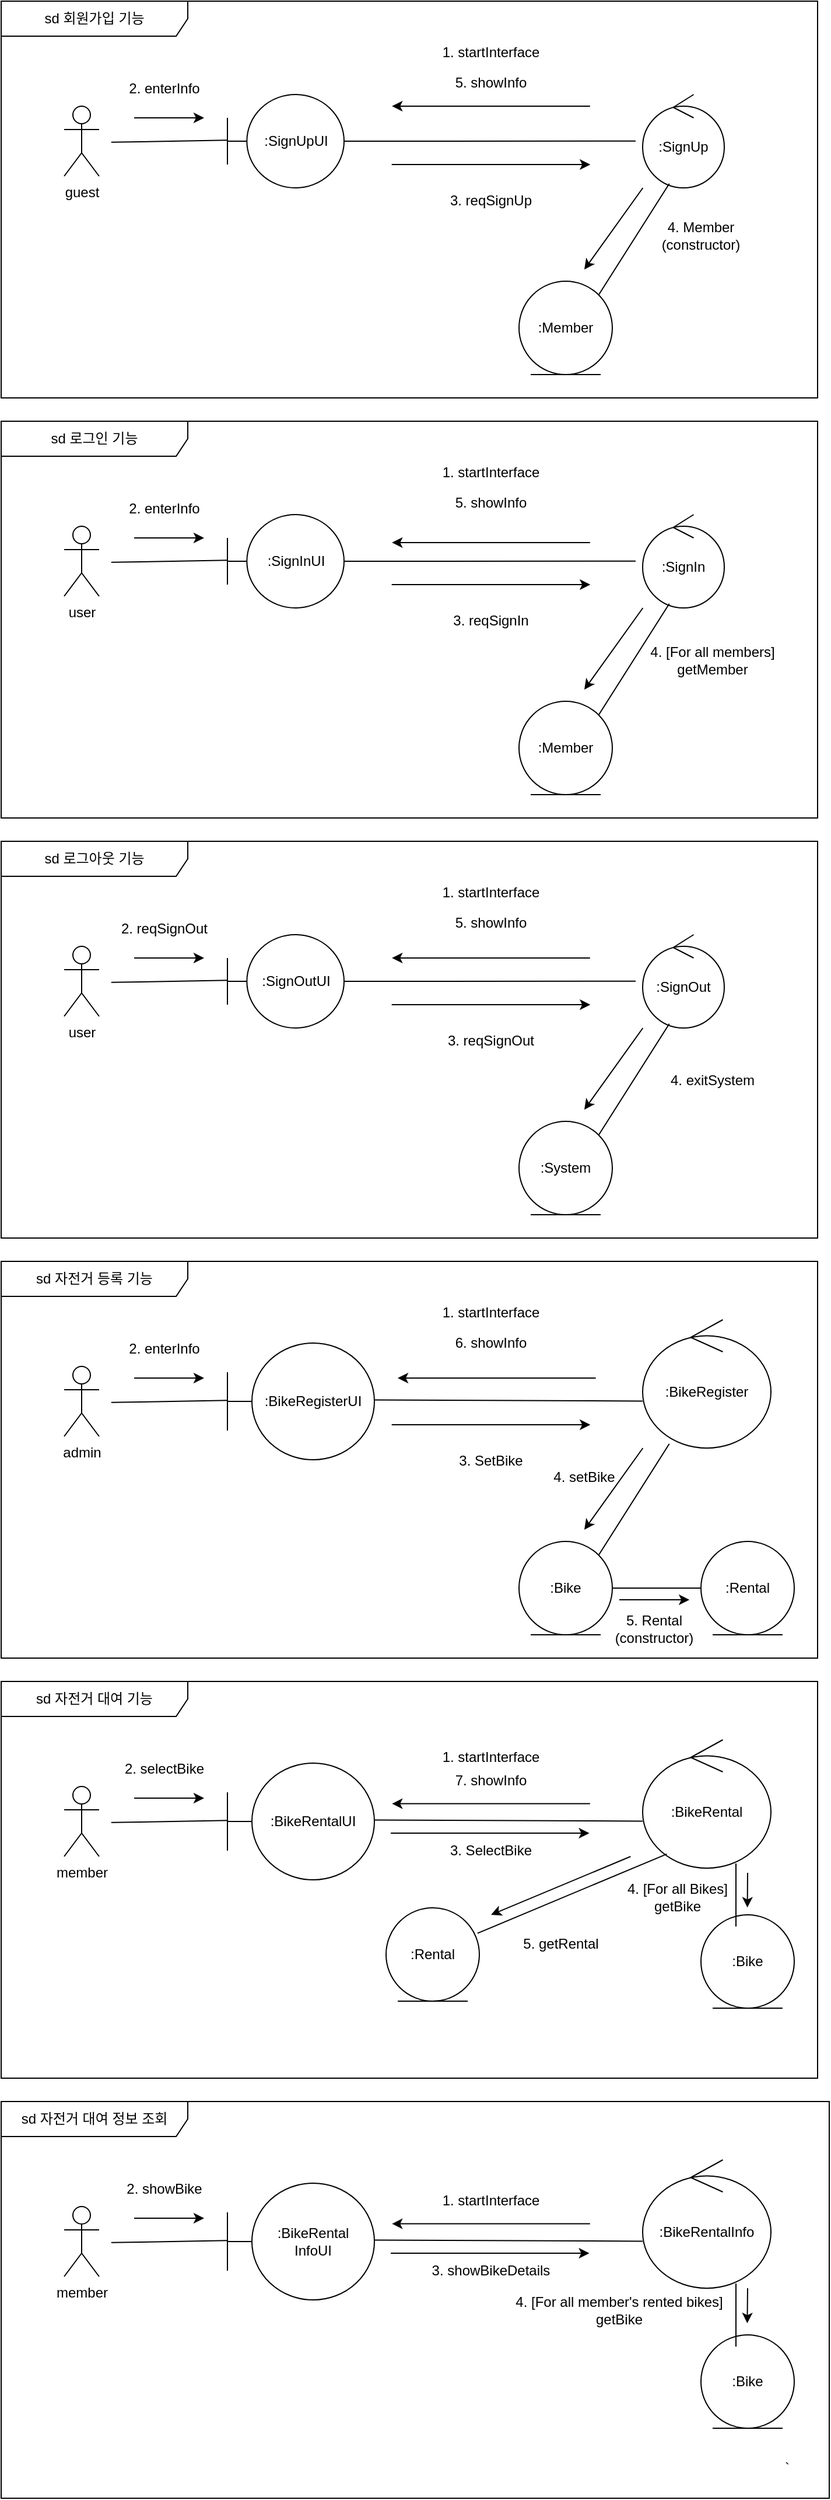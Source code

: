 <mxfile version="27.0.6">
  <diagram name="페이지-1" id="GskfBj6XqZg_wejS5Stw">
    <mxGraphModel dx="1103" dy="609" grid="1" gridSize="10" guides="1" tooltips="1" connect="1" arrows="1" fold="1" page="1" pageScale="1" pageWidth="827" pageHeight="1169" math="0" shadow="0">
      <root>
        <mxCell id="0" />
        <mxCell id="1" parent="0" />
        <mxCell id="6aV7GNjAsovPogsCfTCr-1" value="sd 회원가입 기능" style="shape=umlFrame;whiteSpace=wrap;html=1;pointerEvents=0;recursiveResize=0;container=1;collapsible=0;width=160;" parent="1" vertex="1">
          <mxGeometry x="40" y="120" width="700" height="340" as="geometry" />
        </mxCell>
        <mxCell id="6aV7GNjAsovPogsCfTCr-2" value="guest" style="shape=umlActor;verticalLabelPosition=bottom;verticalAlign=top;html=1;outlineConnect=0;" parent="6aV7GNjAsovPogsCfTCr-1" vertex="1">
          <mxGeometry x="54" y="90" width="30" height="60" as="geometry" />
        </mxCell>
        <mxCell id="6aV7GNjAsovPogsCfTCr-3" value=":SignUpUI" style="shape=umlBoundary;whiteSpace=wrap;html=1;" parent="6aV7GNjAsovPogsCfTCr-1" vertex="1">
          <mxGeometry x="194" y="80" width="100" height="80" as="geometry" />
        </mxCell>
        <mxCell id="6aV7GNjAsovPogsCfTCr-4" value=":SignUp" style="ellipse;shape=umlControl;whiteSpace=wrap;html=1;" parent="6aV7GNjAsovPogsCfTCr-1" vertex="1">
          <mxGeometry x="550" y="80" width="70" height="80" as="geometry" />
        </mxCell>
        <mxCell id="6aV7GNjAsovPogsCfTCr-5" value=":Member" style="ellipse;shape=umlEntity;whiteSpace=wrap;html=1;" parent="6aV7GNjAsovPogsCfTCr-1" vertex="1">
          <mxGeometry x="444" y="240" width="80" height="80" as="geometry" />
        </mxCell>
        <mxCell id="6aV7GNjAsovPogsCfTCr-6" value="" style="endArrow=none;html=1;rounded=0;" parent="6aV7GNjAsovPogsCfTCr-1" edge="1">
          <mxGeometry width="50" height="50" relative="1" as="geometry">
            <mxPoint x="294" y="120" as="sourcePoint" />
            <mxPoint x="544.0" y="119.851" as="targetPoint" />
          </mxGeometry>
        </mxCell>
        <mxCell id="6aV7GNjAsovPogsCfTCr-7" value="" style="endArrow=none;html=1;rounded=0;entryX=0.412;entryY=0.955;entryDx=0;entryDy=0;entryPerimeter=0;exitX=1;exitY=0;exitDx=0;exitDy=0;" parent="6aV7GNjAsovPogsCfTCr-1" source="6aV7GNjAsovPogsCfTCr-5" edge="1">
          <mxGeometry width="50" height="50" relative="1" as="geometry">
            <mxPoint x="514" y="290" as="sourcePoint" />
            <mxPoint x="572.84" y="156.4" as="targetPoint" />
          </mxGeometry>
        </mxCell>
        <mxCell id="6aV7GNjAsovPogsCfTCr-8" value="" style="endArrow=none;html=1;rounded=0;entryX=-0.004;entryY=0.473;entryDx=0;entryDy=0;entryPerimeter=0;" parent="6aV7GNjAsovPogsCfTCr-1" edge="1">
          <mxGeometry width="50" height="50" relative="1" as="geometry">
            <mxPoint x="94.4" y="120.9" as="sourcePoint" />
            <mxPoint x="194.0" y="119.11" as="targetPoint" />
          </mxGeometry>
        </mxCell>
        <mxCell id="6aV7GNjAsovPogsCfTCr-9" value="" style="endArrow=classic;html=1;rounded=0;entryX=0.729;entryY=0.16;entryDx=0;entryDy=0;entryPerimeter=0;" parent="6aV7GNjAsovPogsCfTCr-1" edge="1">
          <mxGeometry width="50" height="50" relative="1" as="geometry">
            <mxPoint x="334.85" y="140" as="sourcePoint" />
            <mxPoint x="505.15" y="140.0" as="targetPoint" />
          </mxGeometry>
        </mxCell>
        <mxCell id="6aV7GNjAsovPogsCfTCr-10" value="" style="endArrow=classic;html=1;rounded=0;entryX=0.414;entryY=0.38;entryDx=0;entryDy=0;entryPerimeter=0;exitX=0.714;exitY=0.26;exitDx=0;exitDy=0;exitPerimeter=0;" parent="6aV7GNjAsovPogsCfTCr-1" edge="1">
          <mxGeometry width="50" height="50" relative="1" as="geometry">
            <mxPoint x="504.9" y="90.0" as="sourcePoint" />
            <mxPoint x="335.1" y="90.0" as="targetPoint" />
            <Array as="points">
              <mxPoint x="415.3" y="90" />
            </Array>
          </mxGeometry>
        </mxCell>
        <mxCell id="6aV7GNjAsovPogsCfTCr-11" value="" style="endArrow=classic;html=1;rounded=0;" parent="6aV7GNjAsovPogsCfTCr-1" edge="1">
          <mxGeometry width="50" height="50" relative="1" as="geometry">
            <mxPoint x="114" y="100" as="sourcePoint" />
            <mxPoint x="174" y="100" as="targetPoint" />
          </mxGeometry>
        </mxCell>
        <mxCell id="6aV7GNjAsovPogsCfTCr-12" value="" style="endArrow=classic;html=1;rounded=0;entryX=0.714;entryY=0.42;entryDx=0;entryDy=0;entryPerimeter=0;exitX=0.714;exitY=0.26;exitDx=0;exitDy=0;exitPerimeter=0;" parent="6aV7GNjAsovPogsCfTCr-1" edge="1">
          <mxGeometry width="50" height="50" relative="1" as="geometry">
            <mxPoint x="550.2" y="160.0" as="sourcePoint" />
            <mxPoint x="500.0" y="230.0" as="targetPoint" />
            <Array as="points" />
          </mxGeometry>
        </mxCell>
        <mxCell id="6aV7GNjAsovPogsCfTCr-13" value="2. enterInfo" style="text;html=1;align=center;verticalAlign=middle;whiteSpace=wrap;rounded=0;" parent="6aV7GNjAsovPogsCfTCr-1" vertex="1">
          <mxGeometry x="100" y="60" width="80" height="30" as="geometry" />
        </mxCell>
        <mxCell id="6aV7GNjAsovPogsCfTCr-14" value="3. reqSignUp" style="text;html=1;align=center;verticalAlign=middle;whiteSpace=wrap;rounded=0;" parent="6aV7GNjAsovPogsCfTCr-1" vertex="1">
          <mxGeometry x="360" y="156" width="120" height="30" as="geometry" />
        </mxCell>
        <mxCell id="6aV7GNjAsovPogsCfTCr-15" value="1. startInterface" style="text;html=1;align=center;verticalAlign=middle;whiteSpace=wrap;rounded=0;" parent="6aV7GNjAsovPogsCfTCr-1" vertex="1">
          <mxGeometry x="360" y="29" width="120" height="30" as="geometry" />
        </mxCell>
        <mxCell id="6aV7GNjAsovPogsCfTCr-16" value="5. showInfo" style="text;html=1;align=center;verticalAlign=middle;whiteSpace=wrap;rounded=0;" parent="6aV7GNjAsovPogsCfTCr-1" vertex="1">
          <mxGeometry x="360" y="55" width="120" height="30" as="geometry" />
        </mxCell>
        <mxCell id="6aV7GNjAsovPogsCfTCr-17" value="4. Member&lt;div&gt;(constructor)&lt;/div&gt;" style="text;html=1;align=center;verticalAlign=middle;whiteSpace=wrap;rounded=0;" parent="6aV7GNjAsovPogsCfTCr-1" vertex="1">
          <mxGeometry x="540" y="186" width="120" height="30" as="geometry" />
        </mxCell>
        <mxCell id="6aV7GNjAsovPogsCfTCr-18" value="sd 로그인 기능" style="shape=umlFrame;whiteSpace=wrap;html=1;pointerEvents=0;recursiveResize=0;container=1;collapsible=0;width=160;" parent="1" vertex="1">
          <mxGeometry x="40" y="480" width="700" height="340" as="geometry" />
        </mxCell>
        <mxCell id="6aV7GNjAsovPogsCfTCr-19" value="user" style="shape=umlActor;verticalLabelPosition=bottom;verticalAlign=top;html=1;outlineConnect=0;" parent="6aV7GNjAsovPogsCfTCr-18" vertex="1">
          <mxGeometry x="54" y="90" width="30" height="60" as="geometry" />
        </mxCell>
        <mxCell id="6aV7GNjAsovPogsCfTCr-20" value=":SignInUI" style="shape=umlBoundary;whiteSpace=wrap;html=1;" parent="6aV7GNjAsovPogsCfTCr-18" vertex="1">
          <mxGeometry x="194" y="80" width="100" height="80" as="geometry" />
        </mxCell>
        <mxCell id="6aV7GNjAsovPogsCfTCr-21" value=":SignIn" style="ellipse;shape=umlControl;whiteSpace=wrap;html=1;" parent="6aV7GNjAsovPogsCfTCr-18" vertex="1">
          <mxGeometry x="550" y="80" width="70" height="80" as="geometry" />
        </mxCell>
        <mxCell id="6aV7GNjAsovPogsCfTCr-22" value=":Member" style="ellipse;shape=umlEntity;whiteSpace=wrap;html=1;" parent="6aV7GNjAsovPogsCfTCr-18" vertex="1">
          <mxGeometry x="444" y="240" width="80" height="80" as="geometry" />
        </mxCell>
        <mxCell id="6aV7GNjAsovPogsCfTCr-23" value="" style="endArrow=none;html=1;rounded=0;" parent="6aV7GNjAsovPogsCfTCr-18" edge="1">
          <mxGeometry width="50" height="50" relative="1" as="geometry">
            <mxPoint x="294" y="120" as="sourcePoint" />
            <mxPoint x="544.0" y="119.851" as="targetPoint" />
          </mxGeometry>
        </mxCell>
        <mxCell id="6aV7GNjAsovPogsCfTCr-24" value="" style="endArrow=none;html=1;rounded=0;entryX=0.412;entryY=0.955;entryDx=0;entryDy=0;entryPerimeter=0;exitX=1;exitY=0;exitDx=0;exitDy=0;" parent="6aV7GNjAsovPogsCfTCr-18" source="6aV7GNjAsovPogsCfTCr-22" edge="1">
          <mxGeometry width="50" height="50" relative="1" as="geometry">
            <mxPoint x="514" y="290" as="sourcePoint" />
            <mxPoint x="572.84" y="156.4" as="targetPoint" />
          </mxGeometry>
        </mxCell>
        <mxCell id="6aV7GNjAsovPogsCfTCr-25" value="" style="endArrow=none;html=1;rounded=0;entryX=-0.004;entryY=0.473;entryDx=0;entryDy=0;entryPerimeter=0;" parent="6aV7GNjAsovPogsCfTCr-18" edge="1">
          <mxGeometry width="50" height="50" relative="1" as="geometry">
            <mxPoint x="94.4" y="120.9" as="sourcePoint" />
            <mxPoint x="194.0" y="119.11" as="targetPoint" />
          </mxGeometry>
        </mxCell>
        <mxCell id="6aV7GNjAsovPogsCfTCr-26" value="" style="endArrow=classic;html=1;rounded=0;entryX=0.729;entryY=0.16;entryDx=0;entryDy=0;entryPerimeter=0;" parent="6aV7GNjAsovPogsCfTCr-18" edge="1">
          <mxGeometry width="50" height="50" relative="1" as="geometry">
            <mxPoint x="334.85" y="140" as="sourcePoint" />
            <mxPoint x="505.15" y="140.0" as="targetPoint" />
          </mxGeometry>
        </mxCell>
        <mxCell id="6aV7GNjAsovPogsCfTCr-27" value="" style="endArrow=classic;html=1;rounded=0;entryX=0.414;entryY=0.38;entryDx=0;entryDy=0;entryPerimeter=0;exitX=0.714;exitY=0.26;exitDx=0;exitDy=0;exitPerimeter=0;" parent="6aV7GNjAsovPogsCfTCr-18" edge="1">
          <mxGeometry width="50" height="50" relative="1" as="geometry">
            <mxPoint x="504.9" y="104.0" as="sourcePoint" />
            <mxPoint x="335.1" y="104.0" as="targetPoint" />
            <Array as="points">
              <mxPoint x="415.3" y="104" />
            </Array>
          </mxGeometry>
        </mxCell>
        <mxCell id="6aV7GNjAsovPogsCfTCr-28" value="" style="endArrow=classic;html=1;rounded=0;" parent="6aV7GNjAsovPogsCfTCr-18" edge="1">
          <mxGeometry width="50" height="50" relative="1" as="geometry">
            <mxPoint x="114" y="100" as="sourcePoint" />
            <mxPoint x="174" y="100" as="targetPoint" />
          </mxGeometry>
        </mxCell>
        <mxCell id="6aV7GNjAsovPogsCfTCr-29" value="" style="endArrow=classic;html=1;rounded=0;entryX=0.714;entryY=0.42;entryDx=0;entryDy=0;entryPerimeter=0;exitX=0.714;exitY=0.26;exitDx=0;exitDy=0;exitPerimeter=0;" parent="6aV7GNjAsovPogsCfTCr-18" edge="1">
          <mxGeometry width="50" height="50" relative="1" as="geometry">
            <mxPoint x="550.2" y="160.0" as="sourcePoint" />
            <mxPoint x="500.0" y="230.0" as="targetPoint" />
            <Array as="points" />
          </mxGeometry>
        </mxCell>
        <mxCell id="6aV7GNjAsovPogsCfTCr-30" value="2. enterInfo" style="text;html=1;align=center;verticalAlign=middle;whiteSpace=wrap;rounded=0;" parent="6aV7GNjAsovPogsCfTCr-18" vertex="1">
          <mxGeometry x="100" y="60" width="80" height="30" as="geometry" />
        </mxCell>
        <mxCell id="6aV7GNjAsovPogsCfTCr-31" value="3. reqSignIn" style="text;html=1;align=center;verticalAlign=middle;whiteSpace=wrap;rounded=0;" parent="6aV7GNjAsovPogsCfTCr-18" vertex="1">
          <mxGeometry x="360" y="156" width="120" height="30" as="geometry" />
        </mxCell>
        <mxCell id="6aV7GNjAsovPogsCfTCr-32" value="1. startInterface" style="text;html=1;align=center;verticalAlign=middle;whiteSpace=wrap;rounded=0;" parent="6aV7GNjAsovPogsCfTCr-18" vertex="1">
          <mxGeometry x="360" y="29" width="120" height="30" as="geometry" />
        </mxCell>
        <mxCell id="6aV7GNjAsovPogsCfTCr-33" value="5. showInfo" style="text;html=1;align=center;verticalAlign=middle;whiteSpace=wrap;rounded=0;" parent="6aV7GNjAsovPogsCfTCr-18" vertex="1">
          <mxGeometry x="360" y="55" width="120" height="30" as="geometry" />
        </mxCell>
        <mxCell id="6aV7GNjAsovPogsCfTCr-34" value="4. [For all members]&lt;div&gt;getMember&lt;/div&gt;" style="text;html=1;align=center;verticalAlign=middle;whiteSpace=wrap;rounded=0;" parent="6aV7GNjAsovPogsCfTCr-18" vertex="1">
          <mxGeometry x="550" y="190" width="120" height="30" as="geometry" />
        </mxCell>
        <mxCell id="6aV7GNjAsovPogsCfTCr-35" value="sd 로그아웃 기능" style="shape=umlFrame;whiteSpace=wrap;html=1;pointerEvents=0;recursiveResize=0;container=1;collapsible=0;width=160;" parent="1" vertex="1">
          <mxGeometry x="40" y="840" width="700" height="340" as="geometry" />
        </mxCell>
        <mxCell id="6aV7GNjAsovPogsCfTCr-36" value="user" style="shape=umlActor;verticalLabelPosition=bottom;verticalAlign=top;html=1;outlineConnect=0;" parent="6aV7GNjAsovPogsCfTCr-35" vertex="1">
          <mxGeometry x="54" y="90" width="30" height="60" as="geometry" />
        </mxCell>
        <mxCell id="6aV7GNjAsovPogsCfTCr-37" value=":SignOutUI" style="shape=umlBoundary;whiteSpace=wrap;html=1;" parent="6aV7GNjAsovPogsCfTCr-35" vertex="1">
          <mxGeometry x="194" y="80" width="100" height="80" as="geometry" />
        </mxCell>
        <mxCell id="6aV7GNjAsovPogsCfTCr-38" value=":SignOut" style="ellipse;shape=umlControl;whiteSpace=wrap;html=1;" parent="6aV7GNjAsovPogsCfTCr-35" vertex="1">
          <mxGeometry x="550" y="80" width="70" height="80" as="geometry" />
        </mxCell>
        <mxCell id="6aV7GNjAsovPogsCfTCr-39" value=":System" style="ellipse;shape=umlEntity;whiteSpace=wrap;html=1;" parent="6aV7GNjAsovPogsCfTCr-35" vertex="1">
          <mxGeometry x="444" y="240" width="80" height="80" as="geometry" />
        </mxCell>
        <mxCell id="6aV7GNjAsovPogsCfTCr-40" value="" style="endArrow=none;html=1;rounded=0;" parent="6aV7GNjAsovPogsCfTCr-35" edge="1">
          <mxGeometry width="50" height="50" relative="1" as="geometry">
            <mxPoint x="294" y="120" as="sourcePoint" />
            <mxPoint x="544.0" y="119.851" as="targetPoint" />
          </mxGeometry>
        </mxCell>
        <mxCell id="6aV7GNjAsovPogsCfTCr-41" value="" style="endArrow=none;html=1;rounded=0;entryX=0.412;entryY=0.955;entryDx=0;entryDy=0;entryPerimeter=0;exitX=1;exitY=0;exitDx=0;exitDy=0;" parent="6aV7GNjAsovPogsCfTCr-35" source="6aV7GNjAsovPogsCfTCr-39" edge="1">
          <mxGeometry width="50" height="50" relative="1" as="geometry">
            <mxPoint x="514" y="290" as="sourcePoint" />
            <mxPoint x="572.84" y="156.4" as="targetPoint" />
          </mxGeometry>
        </mxCell>
        <mxCell id="6aV7GNjAsovPogsCfTCr-42" value="" style="endArrow=none;html=1;rounded=0;entryX=-0.004;entryY=0.473;entryDx=0;entryDy=0;entryPerimeter=0;" parent="6aV7GNjAsovPogsCfTCr-35" edge="1">
          <mxGeometry width="50" height="50" relative="1" as="geometry">
            <mxPoint x="94.4" y="120.9" as="sourcePoint" />
            <mxPoint x="194.0" y="119.11" as="targetPoint" />
          </mxGeometry>
        </mxCell>
        <mxCell id="6aV7GNjAsovPogsCfTCr-43" value="" style="endArrow=classic;html=1;rounded=0;entryX=0.729;entryY=0.16;entryDx=0;entryDy=0;entryPerimeter=0;" parent="6aV7GNjAsovPogsCfTCr-35" edge="1">
          <mxGeometry width="50" height="50" relative="1" as="geometry">
            <mxPoint x="334.85" y="140" as="sourcePoint" />
            <mxPoint x="505.15" y="140.0" as="targetPoint" />
          </mxGeometry>
        </mxCell>
        <mxCell id="6aV7GNjAsovPogsCfTCr-44" value="" style="endArrow=classic;html=1;rounded=0;entryX=0.414;entryY=0.38;entryDx=0;entryDy=0;entryPerimeter=0;exitX=0.714;exitY=0.26;exitDx=0;exitDy=0;exitPerimeter=0;" parent="6aV7GNjAsovPogsCfTCr-35" edge="1">
          <mxGeometry width="50" height="50" relative="1" as="geometry">
            <mxPoint x="504.9" y="100.0" as="sourcePoint" />
            <mxPoint x="335.1" y="100.0" as="targetPoint" />
            <Array as="points">
              <mxPoint x="415.3" y="100" />
            </Array>
          </mxGeometry>
        </mxCell>
        <mxCell id="6aV7GNjAsovPogsCfTCr-45" value="" style="endArrow=classic;html=1;rounded=0;" parent="6aV7GNjAsovPogsCfTCr-35" edge="1">
          <mxGeometry width="50" height="50" relative="1" as="geometry">
            <mxPoint x="114" y="100" as="sourcePoint" />
            <mxPoint x="174" y="100" as="targetPoint" />
          </mxGeometry>
        </mxCell>
        <mxCell id="6aV7GNjAsovPogsCfTCr-46" value="" style="endArrow=classic;html=1;rounded=0;entryX=0.714;entryY=0.42;entryDx=0;entryDy=0;entryPerimeter=0;exitX=0.714;exitY=0.26;exitDx=0;exitDy=0;exitPerimeter=0;" parent="6aV7GNjAsovPogsCfTCr-35" edge="1">
          <mxGeometry width="50" height="50" relative="1" as="geometry">
            <mxPoint x="550.2" y="160.0" as="sourcePoint" />
            <mxPoint x="500.0" y="230.0" as="targetPoint" />
            <Array as="points" />
          </mxGeometry>
        </mxCell>
        <mxCell id="6aV7GNjAsovPogsCfTCr-47" value="2. reqSignOut" style="text;html=1;align=center;verticalAlign=middle;whiteSpace=wrap;rounded=0;" parent="6aV7GNjAsovPogsCfTCr-35" vertex="1">
          <mxGeometry x="100" y="60" width="80" height="30" as="geometry" />
        </mxCell>
        <mxCell id="6aV7GNjAsovPogsCfTCr-48" value="3. reqSignOut" style="text;html=1;align=center;verticalAlign=middle;whiteSpace=wrap;rounded=0;" parent="6aV7GNjAsovPogsCfTCr-35" vertex="1">
          <mxGeometry x="360" y="156" width="120" height="30" as="geometry" />
        </mxCell>
        <mxCell id="6aV7GNjAsovPogsCfTCr-49" value="1. startInterface" style="text;html=1;align=center;verticalAlign=middle;whiteSpace=wrap;rounded=0;" parent="6aV7GNjAsovPogsCfTCr-35" vertex="1">
          <mxGeometry x="360" y="29" width="120" height="30" as="geometry" />
        </mxCell>
        <mxCell id="6aV7GNjAsovPogsCfTCr-50" value="5. showInfo" style="text;html=1;align=center;verticalAlign=middle;whiteSpace=wrap;rounded=0;" parent="6aV7GNjAsovPogsCfTCr-35" vertex="1">
          <mxGeometry x="360" y="55" width="120" height="30" as="geometry" />
        </mxCell>
        <mxCell id="6aV7GNjAsovPogsCfTCr-51" value="4. exitSystem" style="text;html=1;align=center;verticalAlign=middle;whiteSpace=wrap;rounded=0;" parent="6aV7GNjAsovPogsCfTCr-35" vertex="1">
          <mxGeometry x="550" y="190" width="120" height="30" as="geometry" />
        </mxCell>
        <mxCell id="6aV7GNjAsovPogsCfTCr-52" value="sd 자전거 등록 기능" style="shape=umlFrame;whiteSpace=wrap;html=1;pointerEvents=0;recursiveResize=0;container=1;collapsible=0;width=160;" parent="1" vertex="1">
          <mxGeometry x="40" y="1200" width="700" height="340" as="geometry" />
        </mxCell>
        <mxCell id="6aV7GNjAsovPogsCfTCr-53" value="admin" style="shape=umlActor;verticalLabelPosition=bottom;verticalAlign=top;html=1;outlineConnect=0;" parent="6aV7GNjAsovPogsCfTCr-52" vertex="1">
          <mxGeometry x="54" y="90" width="30" height="60" as="geometry" />
        </mxCell>
        <mxCell id="6aV7GNjAsovPogsCfTCr-54" value=":BikeRegisterUI" style="shape=umlBoundary;whiteSpace=wrap;html=1;" parent="6aV7GNjAsovPogsCfTCr-52" vertex="1">
          <mxGeometry x="194" y="70" width="126" height="100" as="geometry" />
        </mxCell>
        <mxCell id="6aV7GNjAsovPogsCfTCr-55" value=":BikeRegister" style="ellipse;shape=umlControl;whiteSpace=wrap;html=1;" parent="6aV7GNjAsovPogsCfTCr-52" vertex="1">
          <mxGeometry x="550" y="50" width="110" height="110" as="geometry" />
        </mxCell>
        <mxCell id="6aV7GNjAsovPogsCfTCr-56" value=":Bike" style="ellipse;shape=umlEntity;whiteSpace=wrap;html=1;" parent="6aV7GNjAsovPogsCfTCr-52" vertex="1">
          <mxGeometry x="444" y="240" width="80" height="80" as="geometry" />
        </mxCell>
        <mxCell id="6aV7GNjAsovPogsCfTCr-57" value="" style="endArrow=none;html=1;rounded=0;exitX=1.003;exitY=0.487;exitDx=0;exitDy=0;exitPerimeter=0;" parent="6aV7GNjAsovPogsCfTCr-52" source="6aV7GNjAsovPogsCfTCr-54" edge="1">
          <mxGeometry width="50" height="50" relative="1" as="geometry">
            <mxPoint x="330" y="120" as="sourcePoint" />
            <mxPoint x="550.0" y="119.711" as="targetPoint" />
          </mxGeometry>
        </mxCell>
        <mxCell id="6aV7GNjAsovPogsCfTCr-58" value="" style="endArrow=none;html=1;rounded=0;entryX=0.412;entryY=0.955;entryDx=0;entryDy=0;entryPerimeter=0;exitX=1;exitY=0;exitDx=0;exitDy=0;" parent="6aV7GNjAsovPogsCfTCr-52" source="6aV7GNjAsovPogsCfTCr-56" edge="1">
          <mxGeometry width="50" height="50" relative="1" as="geometry">
            <mxPoint x="514" y="290" as="sourcePoint" />
            <mxPoint x="572.84" y="156.4" as="targetPoint" />
          </mxGeometry>
        </mxCell>
        <mxCell id="6aV7GNjAsovPogsCfTCr-59" value="" style="endArrow=none;html=1;rounded=0;entryX=-0.004;entryY=0.473;entryDx=0;entryDy=0;entryPerimeter=0;" parent="6aV7GNjAsovPogsCfTCr-52" edge="1">
          <mxGeometry width="50" height="50" relative="1" as="geometry">
            <mxPoint x="94.4" y="120.9" as="sourcePoint" />
            <mxPoint x="194.0" y="119.11" as="targetPoint" />
          </mxGeometry>
        </mxCell>
        <mxCell id="6aV7GNjAsovPogsCfTCr-60" value="" style="endArrow=classic;html=1;rounded=0;entryX=0.729;entryY=0.16;entryDx=0;entryDy=0;entryPerimeter=0;" parent="6aV7GNjAsovPogsCfTCr-52" edge="1">
          <mxGeometry width="50" height="50" relative="1" as="geometry">
            <mxPoint x="334.85" y="140" as="sourcePoint" />
            <mxPoint x="505.15" y="140.0" as="targetPoint" />
          </mxGeometry>
        </mxCell>
        <mxCell id="6aV7GNjAsovPogsCfTCr-61" value="" style="endArrow=classic;html=1;rounded=0;entryX=0.414;entryY=0.38;entryDx=0;entryDy=0;entryPerimeter=0;exitX=0.714;exitY=0.26;exitDx=0;exitDy=0;exitPerimeter=0;" parent="6aV7GNjAsovPogsCfTCr-52" edge="1">
          <mxGeometry width="50" height="50" relative="1" as="geometry">
            <mxPoint x="509.8" y="100.0" as="sourcePoint" />
            <mxPoint x="340.0" y="100.0" as="targetPoint" />
            <Array as="points">
              <mxPoint x="420.2" y="100" />
            </Array>
          </mxGeometry>
        </mxCell>
        <mxCell id="6aV7GNjAsovPogsCfTCr-62" value="" style="endArrow=classic;html=1;rounded=0;" parent="6aV7GNjAsovPogsCfTCr-52" edge="1">
          <mxGeometry width="50" height="50" relative="1" as="geometry">
            <mxPoint x="114" y="100" as="sourcePoint" />
            <mxPoint x="174" y="100" as="targetPoint" />
          </mxGeometry>
        </mxCell>
        <mxCell id="6aV7GNjAsovPogsCfTCr-63" value="" style="endArrow=classic;html=1;rounded=0;entryX=0.714;entryY=0.42;entryDx=0;entryDy=0;entryPerimeter=0;exitX=0.714;exitY=0.26;exitDx=0;exitDy=0;exitPerimeter=0;" parent="6aV7GNjAsovPogsCfTCr-52" edge="1">
          <mxGeometry width="50" height="50" relative="1" as="geometry">
            <mxPoint x="550.2" y="160.0" as="sourcePoint" />
            <mxPoint x="500.0" y="230.0" as="targetPoint" />
            <Array as="points" />
          </mxGeometry>
        </mxCell>
        <mxCell id="6aV7GNjAsovPogsCfTCr-64" value="2. enterInfo" style="text;html=1;align=center;verticalAlign=middle;whiteSpace=wrap;rounded=0;" parent="6aV7GNjAsovPogsCfTCr-52" vertex="1">
          <mxGeometry x="100" y="60" width="80" height="30" as="geometry" />
        </mxCell>
        <mxCell id="6aV7GNjAsovPogsCfTCr-65" value="3. SetBike" style="text;html=1;align=center;verticalAlign=middle;whiteSpace=wrap;rounded=0;" parent="6aV7GNjAsovPogsCfTCr-52" vertex="1">
          <mxGeometry x="360" y="156" width="120" height="30" as="geometry" />
        </mxCell>
        <mxCell id="6aV7GNjAsovPogsCfTCr-66" value="1. startInterface" style="text;html=1;align=center;verticalAlign=middle;whiteSpace=wrap;rounded=0;" parent="6aV7GNjAsovPogsCfTCr-52" vertex="1">
          <mxGeometry x="360" y="29" width="120" height="30" as="geometry" />
        </mxCell>
        <mxCell id="6aV7GNjAsovPogsCfTCr-67" value="6. showInfo" style="text;html=1;align=center;verticalAlign=middle;whiteSpace=wrap;rounded=0;" parent="6aV7GNjAsovPogsCfTCr-52" vertex="1">
          <mxGeometry x="360" y="55" width="120" height="30" as="geometry" />
        </mxCell>
        <mxCell id="6aV7GNjAsovPogsCfTCr-112" value=":Rental" style="ellipse;shape=umlEntity;whiteSpace=wrap;html=1;" parent="6aV7GNjAsovPogsCfTCr-52" vertex="1">
          <mxGeometry x="600" y="240" width="80" height="80" as="geometry" />
        </mxCell>
        <mxCell id="6aV7GNjAsovPogsCfTCr-114" value="" style="endArrow=classic;html=1;rounded=0;entryX=0.843;entryY=0.853;entryDx=0;entryDy=0;entryPerimeter=0;exitX=0.714;exitY=0.26;exitDx=0;exitDy=0;exitPerimeter=0;" parent="6aV7GNjAsovPogsCfTCr-52" target="6aV7GNjAsovPogsCfTCr-52" edge="1">
          <mxGeometry width="50" height="50" relative="1" as="geometry">
            <mxPoint x="530" y="290" as="sourcePoint" />
            <mxPoint x="539.9" y="349.84" as="targetPoint" />
            <Array as="points" />
          </mxGeometry>
        </mxCell>
        <mxCell id="6aV7GNjAsovPogsCfTCr-115" value="4. setBike" style="text;html=1;align=center;verticalAlign=middle;whiteSpace=wrap;rounded=0;" parent="6aV7GNjAsovPogsCfTCr-52" vertex="1">
          <mxGeometry x="440" y="170" width="120" height="30" as="geometry" />
        </mxCell>
        <mxCell id="6aV7GNjAsovPogsCfTCr-117" value="" style="endArrow=none;html=1;rounded=0;entryX=0;entryY=0.5;entryDx=0;entryDy=0;" parent="6aV7GNjAsovPogsCfTCr-52" target="6aV7GNjAsovPogsCfTCr-112" edge="1">
          <mxGeometry width="50" height="50" relative="1" as="geometry">
            <mxPoint x="524" y="280" as="sourcePoint" />
            <mxPoint x="574" y="230" as="targetPoint" />
          </mxGeometry>
        </mxCell>
        <mxCell id="6aV7GNjAsovPogsCfTCr-116" value="5. Rental&lt;div&gt;(constructor)&lt;/div&gt;" style="text;html=1;align=center;verticalAlign=middle;whiteSpace=wrap;rounded=0;" parent="6aV7GNjAsovPogsCfTCr-52" vertex="1">
          <mxGeometry x="500" y="300" width="120" height="30" as="geometry" />
        </mxCell>
        <mxCell id="6aV7GNjAsovPogsCfTCr-69" value="sd 자전거 대여 기능" style="shape=umlFrame;whiteSpace=wrap;html=1;pointerEvents=0;recursiveResize=0;container=1;collapsible=0;width=160;" parent="1" vertex="1">
          <mxGeometry x="40" y="1560" width="700" height="340" as="geometry" />
        </mxCell>
        <mxCell id="6aV7GNjAsovPogsCfTCr-70" value="member" style="shape=umlActor;verticalLabelPosition=bottom;verticalAlign=top;html=1;outlineConnect=0;" parent="6aV7GNjAsovPogsCfTCr-69" vertex="1">
          <mxGeometry x="54" y="90" width="30" height="60" as="geometry" />
        </mxCell>
        <mxCell id="6aV7GNjAsovPogsCfTCr-71" value=":BikeRentalUI" style="shape=umlBoundary;whiteSpace=wrap;html=1;" parent="6aV7GNjAsovPogsCfTCr-69" vertex="1">
          <mxGeometry x="194" y="70" width="126" height="100" as="geometry" />
        </mxCell>
        <mxCell id="6aV7GNjAsovPogsCfTCr-72" value=":BikeRental" style="ellipse;shape=umlControl;whiteSpace=wrap;html=1;" parent="6aV7GNjAsovPogsCfTCr-69" vertex="1">
          <mxGeometry x="550" y="50" width="110" height="110" as="geometry" />
        </mxCell>
        <mxCell id="6aV7GNjAsovPogsCfTCr-73" value=":Bike" style="ellipse;shape=umlEntity;whiteSpace=wrap;html=1;" parent="6aV7GNjAsovPogsCfTCr-69" vertex="1">
          <mxGeometry x="600" y="200" width="80" height="80" as="geometry" />
        </mxCell>
        <mxCell id="6aV7GNjAsovPogsCfTCr-74" value="" style="endArrow=none;html=1;rounded=0;exitX=1.003;exitY=0.487;exitDx=0;exitDy=0;exitPerimeter=0;" parent="6aV7GNjAsovPogsCfTCr-69" source="6aV7GNjAsovPogsCfTCr-71" edge="1">
          <mxGeometry width="50" height="50" relative="1" as="geometry">
            <mxPoint x="330" y="120" as="sourcePoint" />
            <mxPoint x="550.0" y="119.711" as="targetPoint" />
          </mxGeometry>
        </mxCell>
        <mxCell id="6aV7GNjAsovPogsCfTCr-75" value="" style="endArrow=none;html=1;rounded=0;entryX=-0.004;entryY=0.473;entryDx=0;entryDy=0;entryPerimeter=0;" parent="6aV7GNjAsovPogsCfTCr-69" edge="1">
          <mxGeometry width="50" height="50" relative="1" as="geometry">
            <mxPoint x="94.4" y="120.9" as="sourcePoint" />
            <mxPoint x="194.0" y="119.11" as="targetPoint" />
          </mxGeometry>
        </mxCell>
        <mxCell id="6aV7GNjAsovPogsCfTCr-76" value="" style="endArrow=classic;html=1;rounded=0;entryX=0.729;entryY=0.16;entryDx=0;entryDy=0;entryPerimeter=0;" parent="6aV7GNjAsovPogsCfTCr-69" edge="1">
          <mxGeometry width="50" height="50" relative="1" as="geometry">
            <mxPoint x="334" y="130" as="sourcePoint" />
            <mxPoint x="504.3" y="130.0" as="targetPoint" />
          </mxGeometry>
        </mxCell>
        <mxCell id="6aV7GNjAsovPogsCfTCr-77" value="" style="endArrow=classic;html=1;rounded=0;entryX=0.414;entryY=0.38;entryDx=0;entryDy=0;entryPerimeter=0;exitX=0.714;exitY=0.26;exitDx=0;exitDy=0;exitPerimeter=0;" parent="6aV7GNjAsovPogsCfTCr-69" edge="1">
          <mxGeometry width="50" height="50" relative="1" as="geometry">
            <mxPoint x="504.9" y="104.76" as="sourcePoint" />
            <mxPoint x="335.1" y="104.76" as="targetPoint" />
            <Array as="points">
              <mxPoint x="415.3" y="104.76" />
            </Array>
          </mxGeometry>
        </mxCell>
        <mxCell id="6aV7GNjAsovPogsCfTCr-78" value="" style="endArrow=classic;html=1;rounded=0;" parent="6aV7GNjAsovPogsCfTCr-69" edge="1">
          <mxGeometry width="50" height="50" relative="1" as="geometry">
            <mxPoint x="114" y="100" as="sourcePoint" />
            <mxPoint x="174" y="100" as="targetPoint" />
          </mxGeometry>
        </mxCell>
        <mxCell id="6aV7GNjAsovPogsCfTCr-79" value="" style="endArrow=classic;html=1;rounded=0;entryX=0.614;entryY=0.588;entryDx=0;entryDy=0;entryPerimeter=0;exitX=0.771;exitY=0.441;exitDx=0;exitDy=0;exitPerimeter=0;" parent="6aV7GNjAsovPogsCfTCr-69" edge="1">
          <mxGeometry width="50" height="50" relative="1" as="geometry">
            <mxPoint x="539.7" y="150.0" as="sourcePoint" />
            <mxPoint x="420.0" y="199.98" as="targetPoint" />
            <Array as="points" />
          </mxGeometry>
        </mxCell>
        <mxCell id="6aV7GNjAsovPogsCfTCr-80" value="2. selectBike" style="text;html=1;align=center;verticalAlign=middle;whiteSpace=wrap;rounded=0;" parent="6aV7GNjAsovPogsCfTCr-69" vertex="1">
          <mxGeometry x="100" y="60" width="80" height="30" as="geometry" />
        </mxCell>
        <mxCell id="6aV7GNjAsovPogsCfTCr-81" value="7. showInfo" style="text;html=1;align=center;verticalAlign=middle;whiteSpace=wrap;rounded=0;" parent="6aV7GNjAsovPogsCfTCr-69" vertex="1">
          <mxGeometry x="360" y="70" width="120" height="30" as="geometry" />
        </mxCell>
        <mxCell id="6aV7GNjAsovPogsCfTCr-82" value="1. startInterface" style="text;html=1;align=center;verticalAlign=middle;whiteSpace=wrap;rounded=0;" parent="6aV7GNjAsovPogsCfTCr-69" vertex="1">
          <mxGeometry x="360" y="50" width="120" height="30" as="geometry" />
        </mxCell>
        <mxCell id="6aV7GNjAsovPogsCfTCr-83" value="3. SelectBike" style="text;html=1;align=center;verticalAlign=middle;whiteSpace=wrap;rounded=0;" parent="6aV7GNjAsovPogsCfTCr-69" vertex="1">
          <mxGeometry x="360" y="130" width="120" height="30" as="geometry" />
        </mxCell>
        <mxCell id="6aV7GNjAsovPogsCfTCr-84" value=":Rental" style="ellipse;shape=umlEntity;whiteSpace=wrap;html=1;" parent="6aV7GNjAsovPogsCfTCr-69" vertex="1">
          <mxGeometry x="330" y="194" width="80" height="80" as="geometry" />
        </mxCell>
        <mxCell id="6aV7GNjAsovPogsCfTCr-85" value="" style="endArrow=none;html=1;rounded=0;exitX=0.375;exitY=0.125;exitDx=0;exitDy=0;exitPerimeter=0;" parent="6aV7GNjAsovPogsCfTCr-69" source="6aV7GNjAsovPogsCfTCr-73" edge="1">
          <mxGeometry width="50" height="50" relative="1" as="geometry">
            <mxPoint x="580" y="206" as="sourcePoint" />
            <mxPoint x="630" y="156" as="targetPoint" />
          </mxGeometry>
        </mxCell>
        <mxCell id="6aV7GNjAsovPogsCfTCr-86" value="" style="endArrow=classic;html=1;rounded=0;entryX=0.914;entryY=0.57;entryDx=0;entryDy=0;entryPerimeter=0;exitX=0.871;exitY=0.5;exitDx=0;exitDy=0;exitPerimeter=0;" parent="6aV7GNjAsovPogsCfTCr-69" target="6aV7GNjAsovPogsCfTCr-69" edge="1">
          <mxGeometry width="50" height="50" relative="1" as="geometry">
            <mxPoint x="640" y="164" as="sourcePoint" />
            <mxPoint x="650.5" y="193.92" as="targetPoint" />
          </mxGeometry>
        </mxCell>
        <mxCell id="6aV7GNjAsovPogsCfTCr-87" value="" style="endArrow=none;html=1;rounded=0;exitX=0.98;exitY=0.273;exitDx=0;exitDy=0;exitPerimeter=0;entryX=0.188;entryY=0.89;entryDx=0;entryDy=0;entryPerimeter=0;" parent="6aV7GNjAsovPogsCfTCr-69" source="6aV7GNjAsovPogsCfTCr-84" target="6aV7GNjAsovPogsCfTCr-72" edge="1">
          <mxGeometry width="50" height="50" relative="1" as="geometry">
            <mxPoint x="430" y="210" as="sourcePoint" />
            <mxPoint x="480" y="160" as="targetPoint" />
          </mxGeometry>
        </mxCell>
        <mxCell id="6aV7GNjAsovPogsCfTCr-88" value="4. [For all Bikes] getBike" style="text;html=1;align=center;verticalAlign=middle;whiteSpace=wrap;rounded=0;" parent="6aV7GNjAsovPogsCfTCr-69" vertex="1">
          <mxGeometry x="520" y="170" width="120" height="30" as="geometry" />
        </mxCell>
        <mxCell id="6aV7GNjAsovPogsCfTCr-89" value="5. getRental" style="text;html=1;align=center;verticalAlign=middle;whiteSpace=wrap;rounded=0;" parent="6aV7GNjAsovPogsCfTCr-69" vertex="1">
          <mxGeometry x="420" y="210" width="120" height="30" as="geometry" />
        </mxCell>
        <mxCell id="6aV7GNjAsovPogsCfTCr-91" value="sd 자전거 대여 정보 조회" style="shape=umlFrame;whiteSpace=wrap;html=1;pointerEvents=0;recursiveResize=0;container=1;collapsible=0;width=160;" parent="1" vertex="1">
          <mxGeometry x="40" y="1920" width="710" height="340" as="geometry" />
        </mxCell>
        <mxCell id="6aV7GNjAsovPogsCfTCr-92" value="member" style="shape=umlActor;verticalLabelPosition=bottom;verticalAlign=top;html=1;outlineConnect=0;" parent="6aV7GNjAsovPogsCfTCr-91" vertex="1">
          <mxGeometry x="54" y="90" width="30" height="60" as="geometry" />
        </mxCell>
        <mxCell id="6aV7GNjAsovPogsCfTCr-93" value=":BikeRental&lt;div&gt;InfoUI&lt;/div&gt;" style="shape=umlBoundary;whiteSpace=wrap;html=1;" parent="6aV7GNjAsovPogsCfTCr-91" vertex="1">
          <mxGeometry x="194" y="70" width="126" height="100" as="geometry" />
        </mxCell>
        <mxCell id="6aV7GNjAsovPogsCfTCr-94" value=":BikeRentalInfo" style="ellipse;shape=umlControl;whiteSpace=wrap;html=1;" parent="6aV7GNjAsovPogsCfTCr-91" vertex="1">
          <mxGeometry x="550" y="50" width="110" height="110" as="geometry" />
        </mxCell>
        <mxCell id="6aV7GNjAsovPogsCfTCr-95" value=":Bike" style="ellipse;shape=umlEntity;whiteSpace=wrap;html=1;" parent="6aV7GNjAsovPogsCfTCr-91" vertex="1">
          <mxGeometry x="600" y="200" width="80" height="80" as="geometry" />
        </mxCell>
        <mxCell id="6aV7GNjAsovPogsCfTCr-96" value="" style="endArrow=none;html=1;rounded=0;exitX=1.003;exitY=0.487;exitDx=0;exitDy=0;exitPerimeter=0;" parent="6aV7GNjAsovPogsCfTCr-91" source="6aV7GNjAsovPogsCfTCr-93" edge="1">
          <mxGeometry width="50" height="50" relative="1" as="geometry">
            <mxPoint x="330" y="120" as="sourcePoint" />
            <mxPoint x="550.0" y="119.711" as="targetPoint" />
          </mxGeometry>
        </mxCell>
        <mxCell id="6aV7GNjAsovPogsCfTCr-97" value="" style="endArrow=none;html=1;rounded=0;entryX=-0.004;entryY=0.473;entryDx=0;entryDy=0;entryPerimeter=0;" parent="6aV7GNjAsovPogsCfTCr-91" edge="1">
          <mxGeometry width="50" height="50" relative="1" as="geometry">
            <mxPoint x="94.4" y="120.9" as="sourcePoint" />
            <mxPoint x="194.0" y="119.11" as="targetPoint" />
          </mxGeometry>
        </mxCell>
        <mxCell id="6aV7GNjAsovPogsCfTCr-98" value="" style="endArrow=classic;html=1;rounded=0;entryX=0.729;entryY=0.16;entryDx=0;entryDy=0;entryPerimeter=0;" parent="6aV7GNjAsovPogsCfTCr-91" edge="1">
          <mxGeometry width="50" height="50" relative="1" as="geometry">
            <mxPoint x="334" y="130" as="sourcePoint" />
            <mxPoint x="504.3" y="130.0" as="targetPoint" />
          </mxGeometry>
        </mxCell>
        <mxCell id="6aV7GNjAsovPogsCfTCr-99" value="" style="endArrow=classic;html=1;rounded=0;entryX=0.414;entryY=0.38;entryDx=0;entryDy=0;entryPerimeter=0;exitX=0.714;exitY=0.26;exitDx=0;exitDy=0;exitPerimeter=0;" parent="6aV7GNjAsovPogsCfTCr-91" edge="1">
          <mxGeometry width="50" height="50" relative="1" as="geometry">
            <mxPoint x="504.9" y="104.76" as="sourcePoint" />
            <mxPoint x="335.1" y="104.76" as="targetPoint" />
            <Array as="points">
              <mxPoint x="415.3" y="104.76" />
            </Array>
          </mxGeometry>
        </mxCell>
        <mxCell id="6aV7GNjAsovPogsCfTCr-100" value="" style="endArrow=classic;html=1;rounded=0;" parent="6aV7GNjAsovPogsCfTCr-91" edge="1">
          <mxGeometry width="50" height="50" relative="1" as="geometry">
            <mxPoint x="114" y="100" as="sourcePoint" />
            <mxPoint x="174" y="100" as="targetPoint" />
          </mxGeometry>
        </mxCell>
        <mxCell id="6aV7GNjAsovPogsCfTCr-102" value="2. showBike" style="text;html=1;align=center;verticalAlign=middle;whiteSpace=wrap;rounded=0;" parent="6aV7GNjAsovPogsCfTCr-91" vertex="1">
          <mxGeometry x="100" y="60" width="80" height="30" as="geometry" />
        </mxCell>
        <mxCell id="6aV7GNjAsovPogsCfTCr-103" value="1. startInterface" style="text;html=1;align=center;verticalAlign=middle;whiteSpace=wrap;rounded=0;" parent="6aV7GNjAsovPogsCfTCr-91" vertex="1">
          <mxGeometry x="360" y="70" width="120" height="30" as="geometry" />
        </mxCell>
        <mxCell id="6aV7GNjAsovPogsCfTCr-104" value="3. showBikeDetails" style="text;html=1;align=center;verticalAlign=middle;whiteSpace=wrap;rounded=0;" parent="6aV7GNjAsovPogsCfTCr-91" vertex="1">
          <mxGeometry x="360" y="130" width="120" height="30" as="geometry" />
        </mxCell>
        <mxCell id="6aV7GNjAsovPogsCfTCr-106" value="" style="endArrow=none;html=1;rounded=0;exitX=0.375;exitY=0.125;exitDx=0;exitDy=0;exitPerimeter=0;" parent="6aV7GNjAsovPogsCfTCr-91" source="6aV7GNjAsovPogsCfTCr-95" edge="1">
          <mxGeometry width="50" height="50" relative="1" as="geometry">
            <mxPoint x="580" y="206" as="sourcePoint" />
            <mxPoint x="630" y="156" as="targetPoint" />
          </mxGeometry>
        </mxCell>
        <mxCell id="6aV7GNjAsovPogsCfTCr-109" value="4. [For all member&#39;s rented bikes] getBike" style="text;html=1;align=center;verticalAlign=middle;whiteSpace=wrap;rounded=0;" parent="6aV7GNjAsovPogsCfTCr-91" vertex="1">
          <mxGeometry x="430" y="164" width="200" height="30" as="geometry" />
        </mxCell>
        <mxCell id="6aV7GNjAsovPogsCfTCr-119" value="`" style="text;whiteSpace=wrap;html=1;" parent="6aV7GNjAsovPogsCfTCr-91" vertex="1">
          <mxGeometry x="670" y="300" width="30" height="40" as="geometry" />
        </mxCell>
        <mxCell id="96YwO2F0lpeWVXdHluHR-3" value="" style="endArrow=classic;html=1;rounded=0;entryX=0.901;entryY=0.559;entryDx=0;entryDy=0;entryPerimeter=0;" edge="1" parent="6aV7GNjAsovPogsCfTCr-91" target="6aV7GNjAsovPogsCfTCr-91">
          <mxGeometry width="50" height="50" relative="1" as="geometry">
            <mxPoint x="640" y="160" as="sourcePoint" />
            <mxPoint x="690" y="110" as="targetPoint" />
          </mxGeometry>
        </mxCell>
        <mxCell id="6aV7GNjAsovPogsCfTCr-111" value="" style="text;whiteSpace=wrap;html=1;" parent="1" vertex="1">
          <mxGeometry x="410" y="580" width="60" height="50" as="geometry" />
        </mxCell>
        <mxCell id="6aV7GNjAsovPogsCfTCr-120" value="&lt;br class=&quot;Apple-interchange-newline&quot;&gt;" style="text;whiteSpace=wrap;html=1;" parent="1" vertex="1">
          <mxGeometry x="680" y="2190" width="30" height="40" as="geometry" />
        </mxCell>
      </root>
    </mxGraphModel>
  </diagram>
</mxfile>
